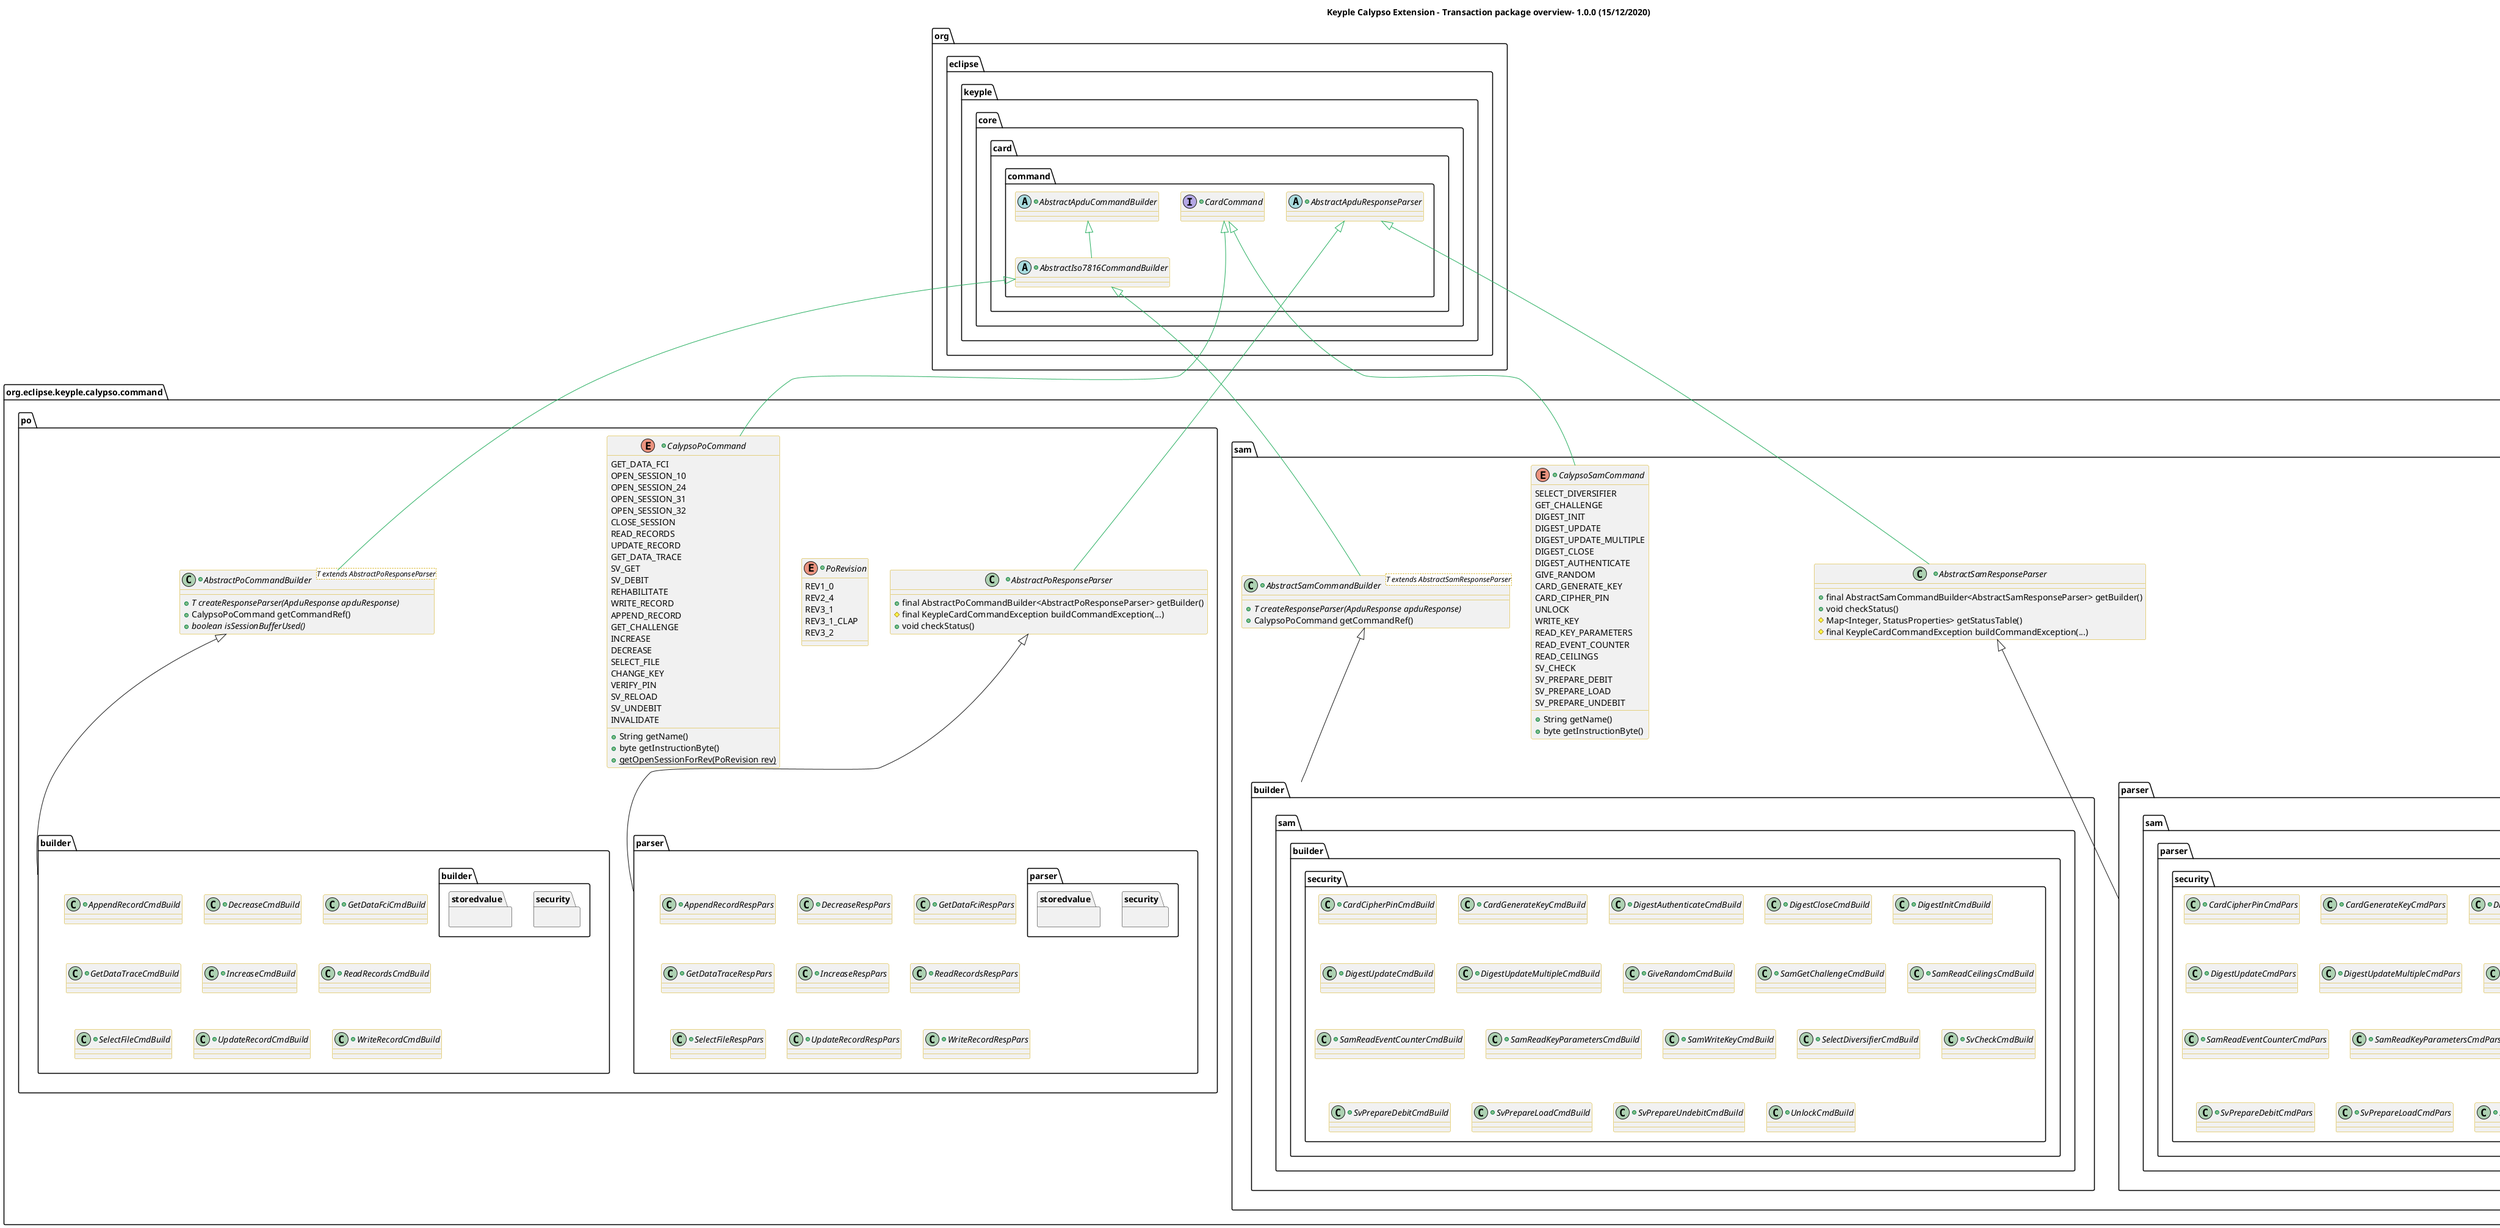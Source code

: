 @startuml
title
    Keyple Calypso Extension - Transaction package overview- 1.0.0 (15/12/2020)
end title

' == THEME ==

'Couleurs issues de : https://htmlcolorcodes.com/fr/tableau-de-couleur/tableau-de-couleur-design-plat/
!define C_GREY1 F8F9F9
!define C_GREY2 F2F3F4
!define C_GREY3 E5E7E9
!define C_GREY4 D7DBDD
!define C_GREY5 CACFD2
!define C_GREY6 BDC3C7
!define C_LINK 3498DB
!define C_USE 27AE60

skinparam Shadowing false
skinparam ClassFontStyle italic
skinparam ClassBorderColor #D4AC0D
skinparam stereotypeABorderColor #A9DCDF
skinparam stereotypeIBorderColor #B4A7E5
skinparam stereotypeCBorderColor #ADD1B2
skinparam stereotypeEBorderColor #EB93DF
' Red
skinparam ClassBackgroundColor<<red>> #FDEDEC
skinparam ClassBorderColor<<red>> #E74C3C
hide <<red>> stereotype
' Purple
skinparam ClassBackgroundColor<<purple>> #F4ECF7
skinparam ClassBorderColor<<purple>> #8E44AD
hide <<purple>> stereotype
' blue
skinparam ClassBackgroundColor<<blue>> #EBF5FB
skinparam ClassBorderColor<<blue>> #3498DB
hide <<blue>> stereotype
' Green
skinparam ClassBackgroundColor<<green>> #E9F7EF
skinparam ClassBorderColor<<green>> #27AE60
hide <<green>> stereotype
' Grey
skinparam ClassBackgroundColor<<grey>> #EAECEE
skinparam ClassBorderColor<<grey>> #2C3E50
hide <<grey>> stereotype

' == CONTENT ==

package "org.eclipse.keyple.core.card"{
    package "command"{
        +interface CardCommand {

        }

        +abstract class AbstractApduCommandBuilder {

        }

        +abstract class AbstractIso7816CommandBuilder {

        }

        +abstract class AbstractApduResponseParser {

        }
    }

}

package "org.eclipse.keyple.calypso.command" as root {
    package "po" {
        +enum CalypsoPoCommand {
            GET_DATA_FCI
            OPEN_SESSION_10
            OPEN_SESSION_24
            OPEN_SESSION_31
            OPEN_SESSION_32
            CLOSE_SESSION
            READ_RECORDS
            UPDATE_RECORD
            GET_DATA_TRACE
            SV_GET
            SV_DEBIT
            REHABILITATE
            WRITE_RECORD
            APPEND_RECORD
            GET_CHALLENGE
            INCREASE
            DECREASE
            SELECT_FILE
            CHANGE_KEY
            VERIFY_PIN
            SV_RELOAD
            SV_UNDEBIT
            INVALIDATE

            +String getName()
            +byte getInstructionByte()
            +{static} getOpenSessionForRev(PoRevision rev)
        }

        +enum PoRevision {
            REV1_0
            REV2_4
            REV3_1
            REV3_1_CLAP
            REV3_2
        }

        +class AbstractPoCommandBuilder<T extends AbstractPoResponseParser> {
            +{abstract}T createResponseParser(ApduResponse apduResponse)
            +CalypsoPoCommand getCommandRef()
            +{abstract}boolean isSessionBufferUsed()
        }

        +class AbstractPoResponseParser {
            +final AbstractPoCommandBuilder<AbstractPoResponseParser> getBuilder()
            #final KeypleCardCommandException buildCommandException(...)
            +void checkStatus()
        }

        package builder as poBuilder{
            +class AppendRecordCmdBuild {
            }
            +class DecreaseCmdBuild {
            }
            +class GetDataFciCmdBuild {
            }
            +class GetDataTraceCmdBuild {
            }
            +class IncreaseCmdBuild {
            }
            +class ReadRecordsCmdBuild {
            }
            +class SelectFileCmdBuild {
            }
            +class UpdateRecordCmdBuild {
            }
            +class WriteRecordCmdBuild {
            }
            package security as builder.security{
            }
            package storedvalue as builder.storedvalue{
            }
        }

        package parser as poParser{
            +class AppendRecordRespPars {
            }
            +class DecreaseRespPars {
            }
            +class GetDataFciRespPars {
            }
            +class GetDataTraceRespPars {
            }
            +class IncreaseRespPars {
            }
            +class ReadRecordsRespPars {
            }
            +class SelectFileRespPars {
            }
            +class UpdateRecordRespPars {
            }
            +class WriteRecordRespPars {
            }
            package security as parser.security{
            }
            package storedvalue as parser.storedvalue{
            }
        }

    }

    package "sam" {
        +class AbstractSamCommandBuilder<T extends AbstractSamResponseParser>{
            +{abstract}T createResponseParser(ApduResponse apduResponse)
            +CalypsoPoCommand getCommandRef()
        }
        +class AbstractSamResponseParser{
            +final AbstractSamCommandBuilder<AbstractSamResponseParser> getBuilder()
            +void checkStatus()
            #Map<Integer, StatusProperties> getStatusTable()
            #final KeypleCardCommandException buildCommandException(...)
        }

        +enum CalypsoSamCommand {
            SELECT_DIVERSIFIER
            GET_CHALLENGE
            DIGEST_INIT
            DIGEST_UPDATE
            DIGEST_UPDATE_MULTIPLE
            DIGEST_CLOSE
            DIGEST_AUTHENTICATE
            GIVE_RANDOM
            CARD_GENERATE_KEY
            CARD_CIPHER_PIN
            UNLOCK
            WRITE_KEY
            READ_KEY_PARAMETERS
            READ_EVENT_COUNTER
            READ_CEILINGS
            SV_CHECK
            SV_PREPARE_DEBIT
            SV_PREPARE_LOAD
            SV_PREPARE_UNDEBIT

            +String getName()
            +byte getInstructionByte()
        }

        package builder as samBuilder{
            package security as sam.builder.security{
                +class CardCipherPinCmdBuild {
                }
                +class CardGenerateKeyCmdBuild {
                }
                +class DigestAuthenticateCmdBuild {
                }
                +class DigestCloseCmdBuild {
                }
                +class DigestInitCmdBuild {
                }
                +class DigestUpdateCmdBuild {
                }
                +class DigestUpdateMultipleCmdBuild {
                }
                +class GiveRandomCmdBuild {
                }
                +class SamGetChallengeCmdBuild {
                }
                +class SamReadCeilingsCmdBuild {
                }
                +class SamReadEventCounterCmdBuild {
                }
                +class SamReadKeyParametersCmdBuild {
                }
                +class SamWriteKeyCmdBuild {
                }
                +class SelectDiversifierCmdBuild {
                }
                +class SvCheckCmdBuild {
                }
                +class SvPrepareDebitCmdBuild {
                }
                +class SvPrepareLoadCmdBuild {
                }
                +class SvPrepareUndebitCmdBuild {
                }
                +class UnlockCmdBuild {
                }
            }
        }

        package parser as samParser{
            package security as sam.parser.security{
            +class CardCipherPinCmdPars {
            }
            +class CardGenerateKeyCmdPars {
            }
            +class DigestAuthenticateCmdPars {
            }
            +class DigestCloseCmdPars {
            }
            +class DigestInitCmdPars {
            }
            +class DigestUpdateCmdPars {
            }
            +class DigestUpdateMultipleCmdPars {
            }
            +class GiveRandomCmdPars{
            }
            +class SamGetChallengeCmdPars {
            }
            +class SamReadCeilingsCmdPars {
            }
            +class SamReadEventCounterCmdPars {
            }
            +class SamReadKeyParametersCmdPars {
            }
            +class SamWriteKeyCmdPars {
            }
            +class SelectDiversifierCmdPars {
            }
            +class SvCheckCmdPars {
            }
            +class SvPrepareDebitCmdPars {
            }
            +class SvPrepareLoadCmdPars {
            }
            +class SvPrepareUndebitCmdPars{
            }
            +class UnlockCmdPars {
            }
            }
        }
    }
}

' Associations
AbstractApduCommandBuilder <|-- AbstractIso7816CommandBuilder #C_USE

CardCommand <|-- CalypsoPoCommand #C_USE
AbstractIso7816CommandBuilder <|-- AbstractPoCommandBuilder #C_USE
AbstractApduResponseParser <|-- AbstractPoResponseParser #C_USE
AbstractPoCommandBuilder <|--  poBuilder
AbstractPoResponseParser <|--  poParser

CardCommand <|-- CalypsoSamCommand #C_USE
AbstractIso7816CommandBuilder <|-- AbstractSamCommandBuilder #C_USE
AbstractApduResponseParser <|-- AbstractSamResponseParser #C_USE
AbstractSamCommandBuilder <|--  samBuilder
AbstractSamResponseParser <|--  samParser
@enduml